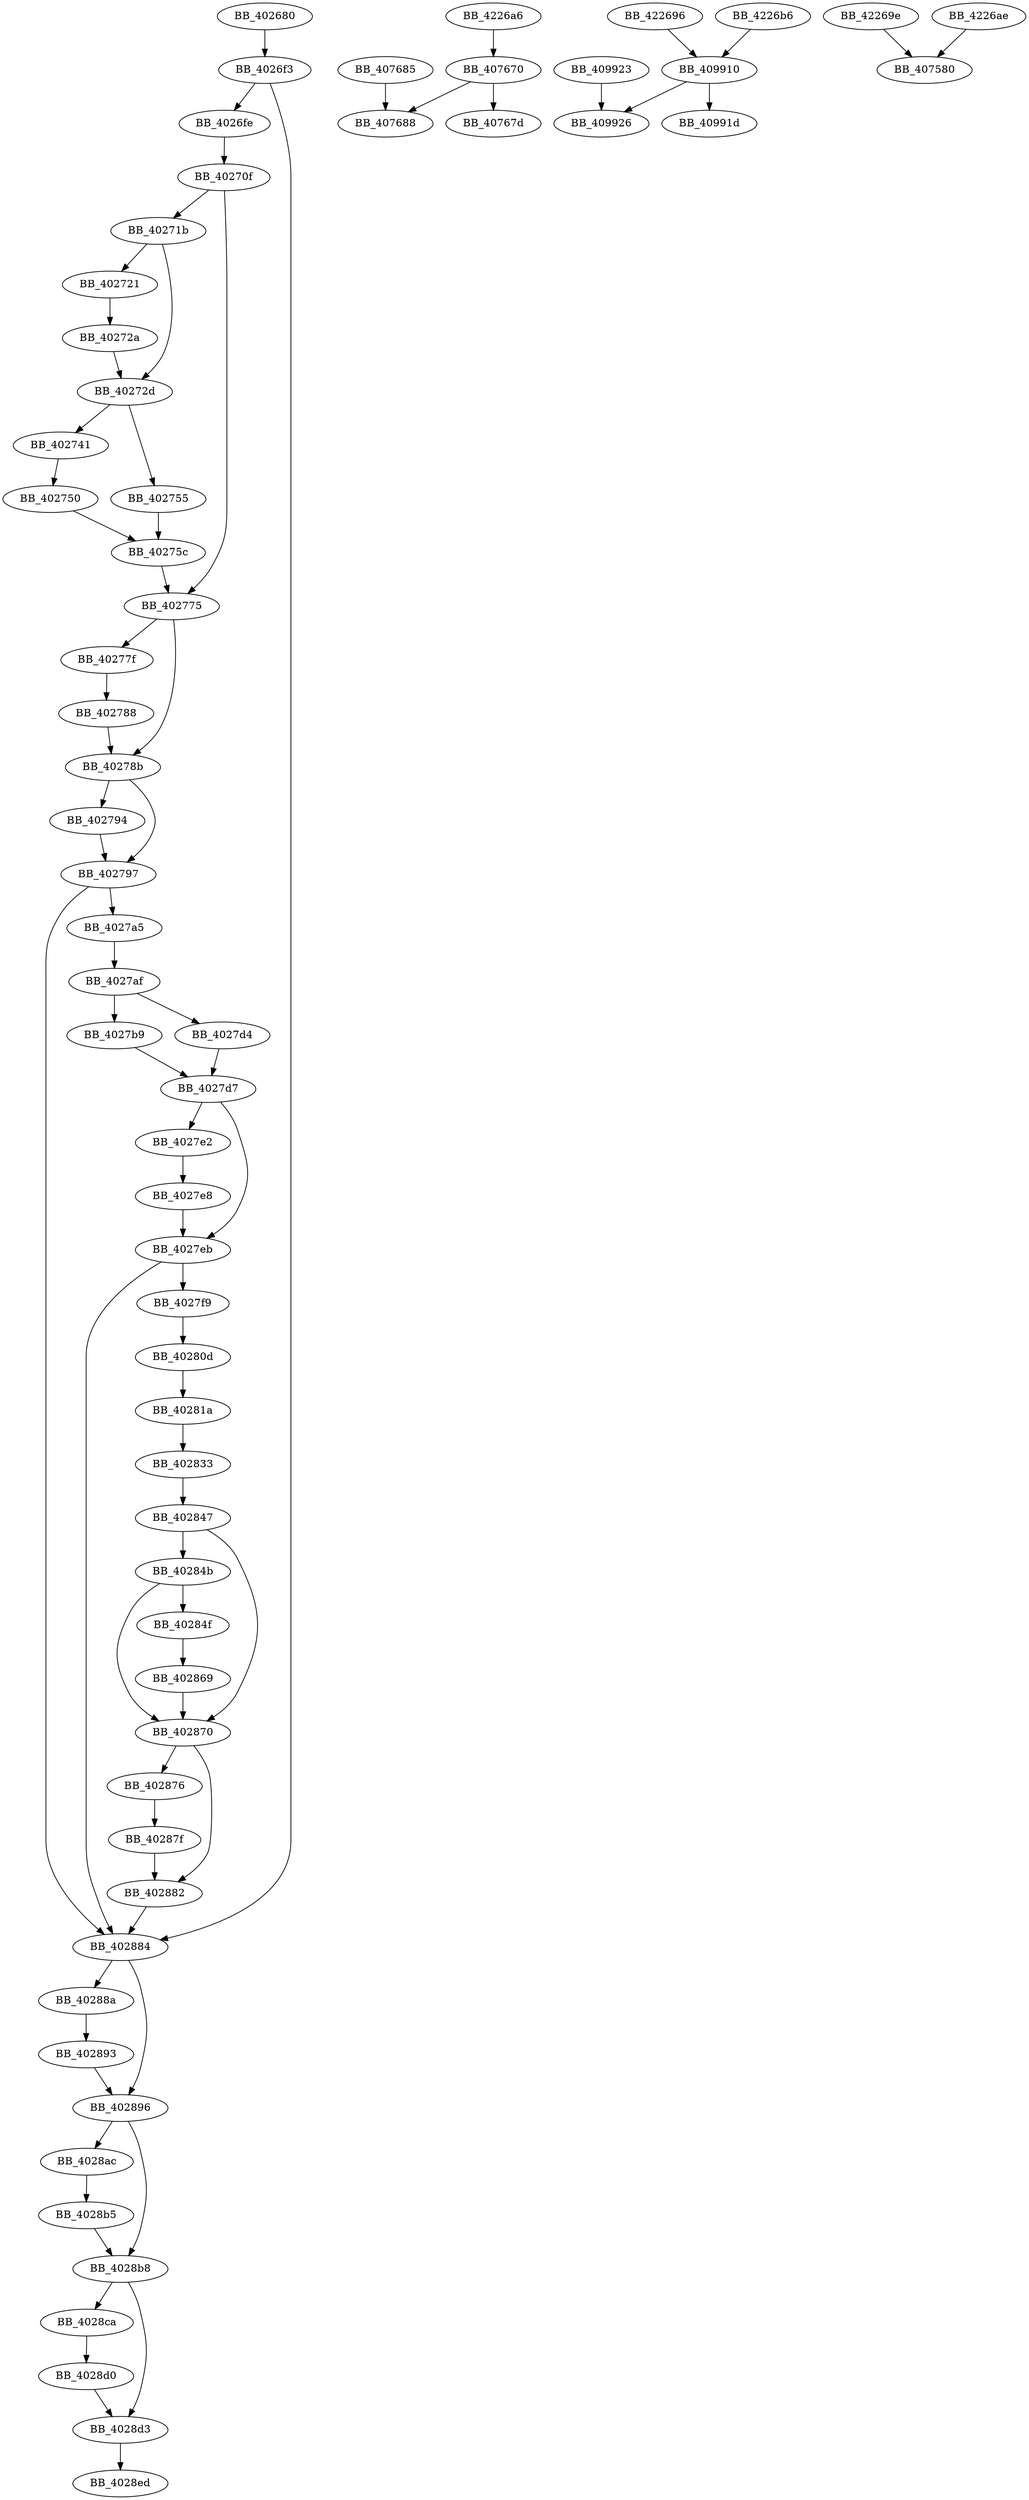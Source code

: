 DiGraph sub_402680{
BB_402680->BB_4026f3
BB_4026f3->BB_4026fe
BB_4026f3->BB_402884
BB_4026fe->BB_40270f
BB_40270f->BB_40271b
BB_40270f->BB_402775
BB_40271b->BB_402721
BB_40271b->BB_40272d
BB_402721->BB_40272a
BB_40272a->BB_40272d
BB_40272d->BB_402741
BB_40272d->BB_402755
BB_402741->BB_402750
BB_402750->BB_40275c
BB_402755->BB_40275c
BB_40275c->BB_402775
BB_402775->BB_40277f
BB_402775->BB_40278b
BB_40277f->BB_402788
BB_402788->BB_40278b
BB_40278b->BB_402794
BB_40278b->BB_402797
BB_402794->BB_402797
BB_402797->BB_4027a5
BB_402797->BB_402884
BB_4027a5->BB_4027af
BB_4027af->BB_4027b9
BB_4027af->BB_4027d4
BB_4027b9->BB_4027d7
BB_4027d4->BB_4027d7
BB_4027d7->BB_4027e2
BB_4027d7->BB_4027eb
BB_4027e2->BB_4027e8
BB_4027e8->BB_4027eb
BB_4027eb->BB_4027f9
BB_4027eb->BB_402884
BB_4027f9->BB_40280d
BB_40280d->BB_40281a
BB_40281a->BB_402833
BB_402833->BB_402847
BB_402847->BB_40284b
BB_402847->BB_402870
BB_40284b->BB_40284f
BB_40284b->BB_402870
BB_40284f->BB_402869
BB_402869->BB_402870
BB_402870->BB_402876
BB_402870->BB_402882
BB_402876->BB_40287f
BB_40287f->BB_402882
BB_402882->BB_402884
BB_402884->BB_40288a
BB_402884->BB_402896
BB_40288a->BB_402893
BB_402893->BB_402896
BB_402896->BB_4028ac
BB_402896->BB_4028b8
BB_4028ac->BB_4028b5
BB_4028b5->BB_4028b8
BB_4028b8->BB_4028ca
BB_4028b8->BB_4028d3
BB_4028ca->BB_4028d0
BB_4028d0->BB_4028d3
BB_4028d3->BB_4028ed
BB_407670->BB_40767d
BB_407670->BB_407688
BB_407685->BB_407688
BB_409910->BB_40991d
BB_409910->BB_409926
BB_409923->BB_409926
BB_422696->BB_409910
BB_42269e->BB_407580
BB_4226a6->BB_407670
BB_4226ae->BB_407580
BB_4226b6->BB_409910
}
